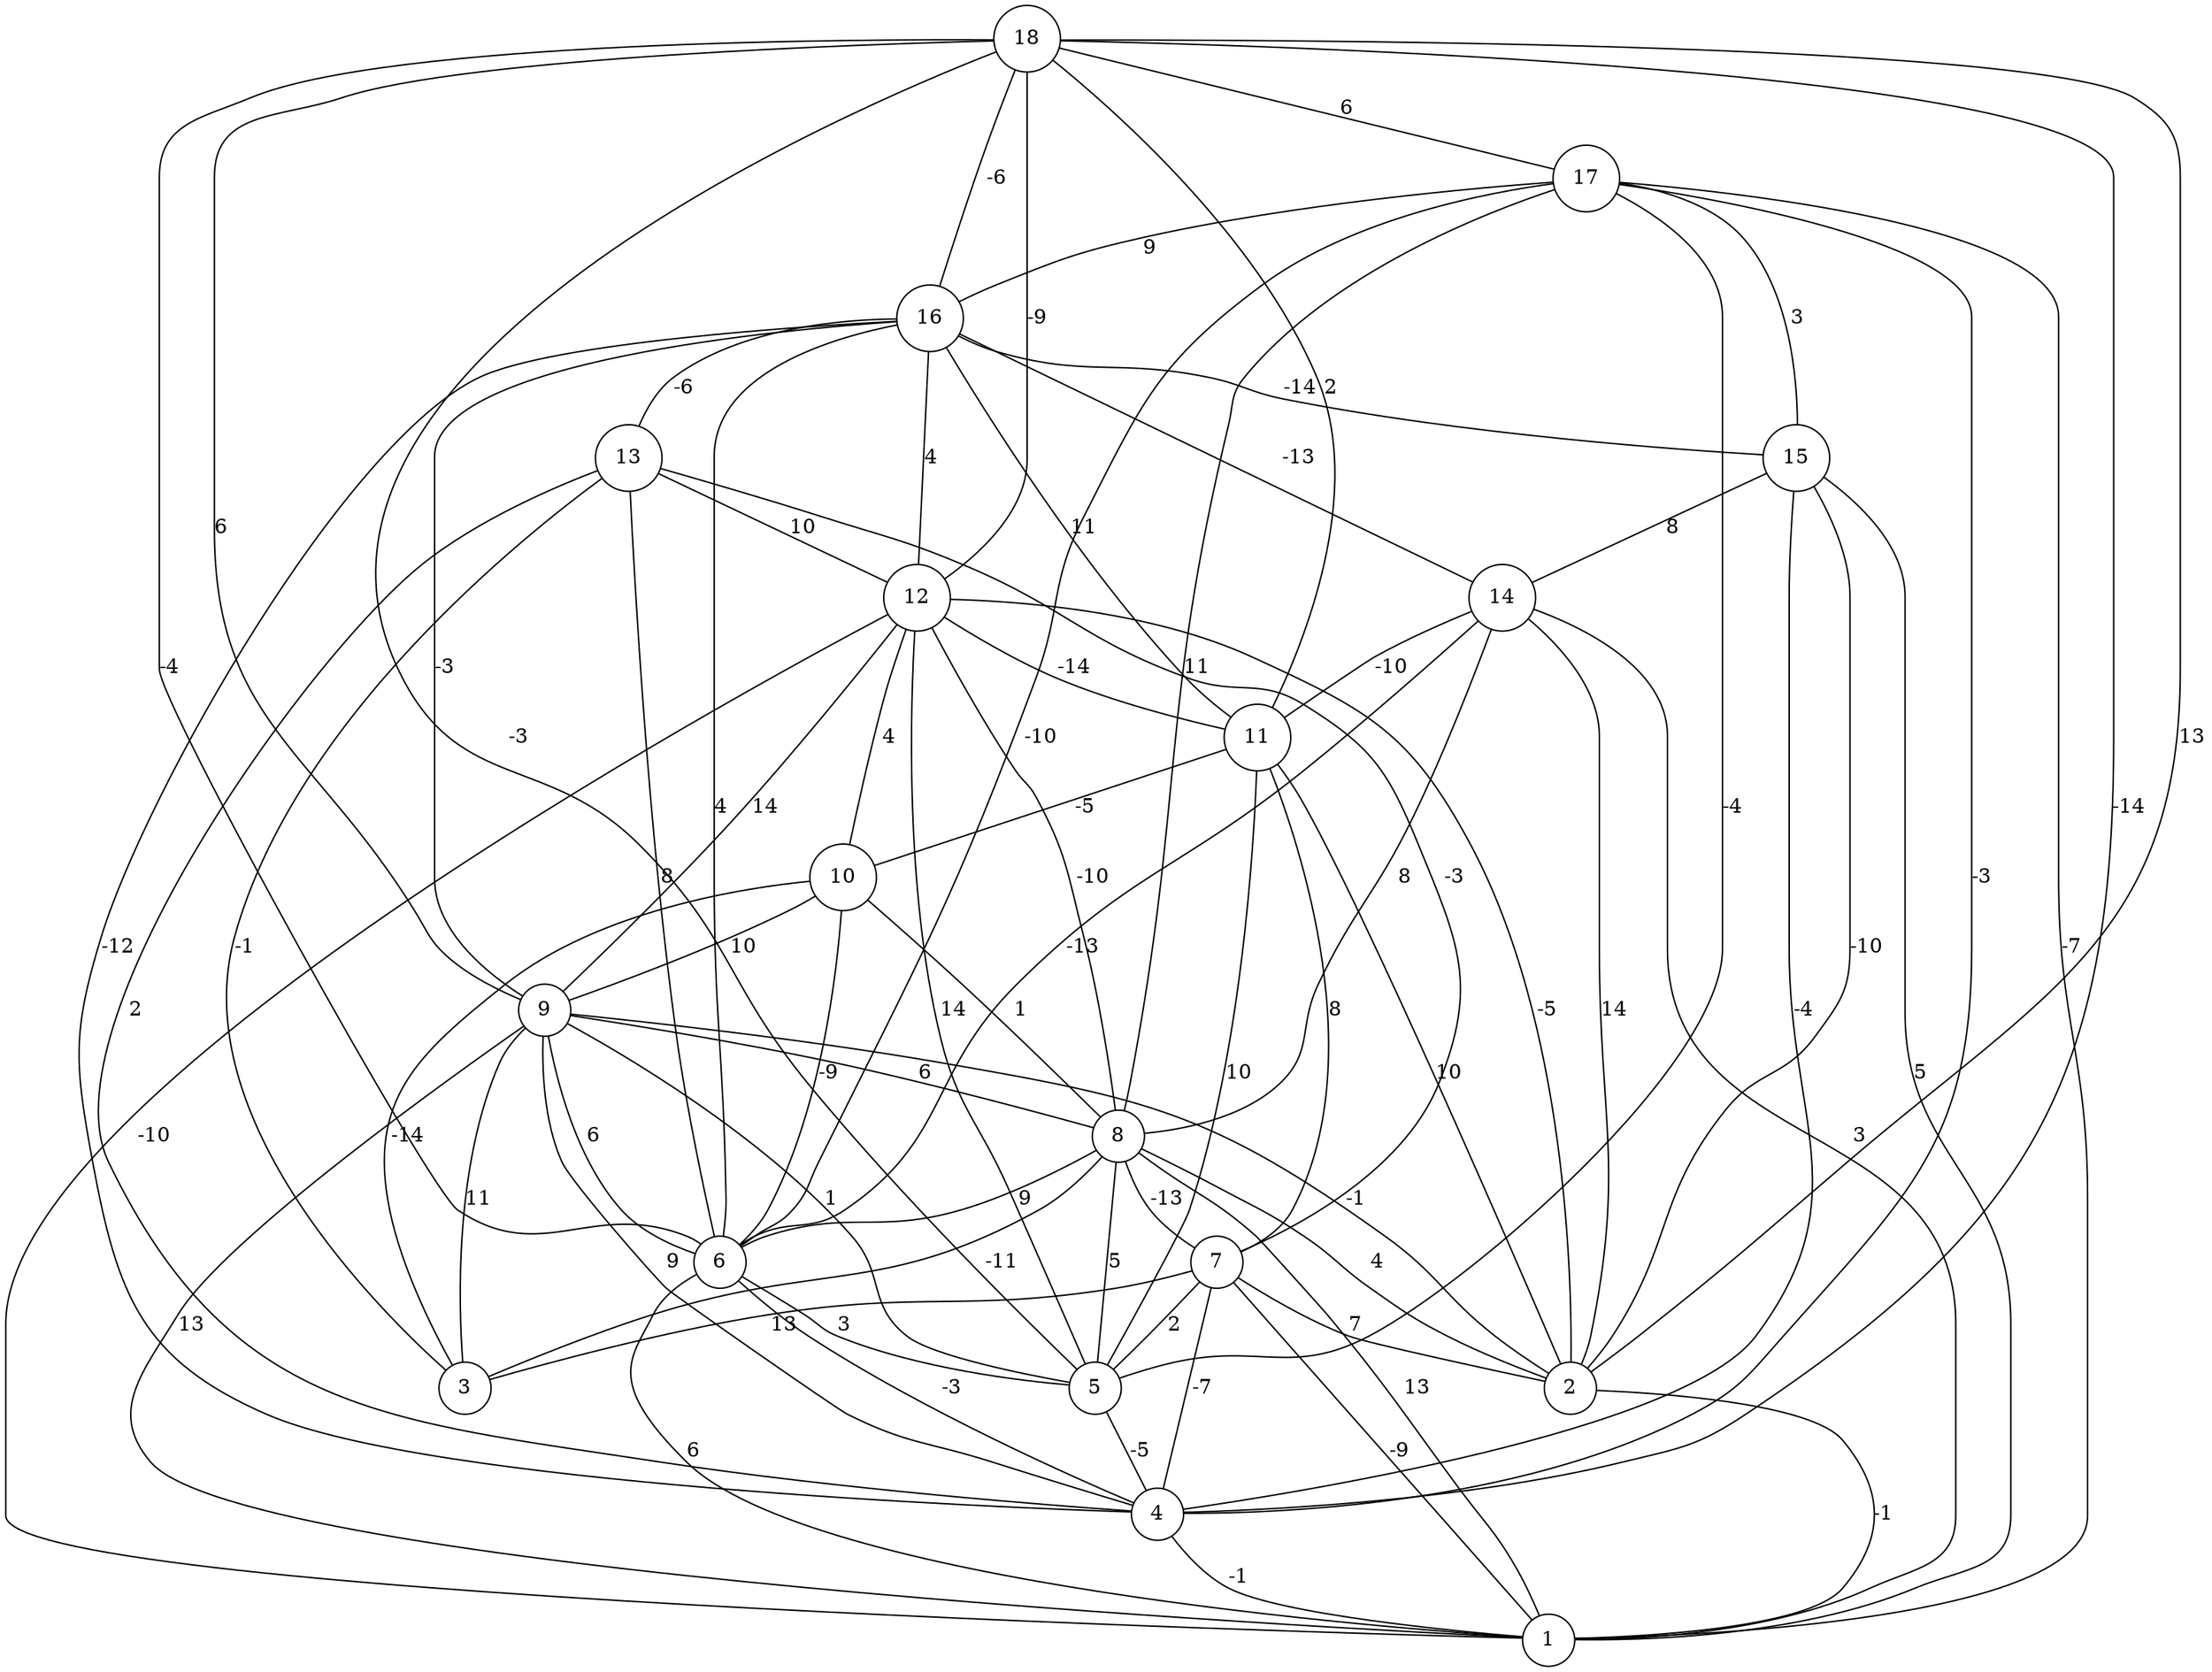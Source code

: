 graph { 
	 fontname="Helvetica,Arial,sans-serif" 
	 node [shape = circle]; 
	 18 -- 2 [label = "13"];
	 18 -- 4 [label = "-14"];
	 18 -- 5 [label = "-3"];
	 18 -- 6 [label = "-4"];
	 18 -- 9 [label = "6"];
	 18 -- 11 [label = "2"];
	 18 -- 12 [label = "-9"];
	 18 -- 16 [label = "-6"];
	 18 -- 17 [label = "6"];
	 17 -- 1 [label = "-7"];
	 17 -- 4 [label = "-3"];
	 17 -- 5 [label = "-4"];
	 17 -- 6 [label = "-10"];
	 17 -- 8 [label = "11"];
	 17 -- 15 [label = "3"];
	 17 -- 16 [label = "9"];
	 16 -- 4 [label = "-12"];
	 16 -- 6 [label = "4"];
	 16 -- 9 [label = "-3"];
	 16 -- 11 [label = "11"];
	 16 -- 12 [label = "4"];
	 16 -- 13 [label = "-6"];
	 16 -- 14 [label = "-13"];
	 16 -- 15 [label = "-14"];
	 15 -- 1 [label = "5"];
	 15 -- 2 [label = "-10"];
	 15 -- 4 [label = "-4"];
	 15 -- 14 [label = "8"];
	 14 -- 1 [label = "3"];
	 14 -- 2 [label = "14"];
	 14 -- 6 [label = "-13"];
	 14 -- 8 [label = "8"];
	 14 -- 11 [label = "-10"];
	 13 -- 3 [label = "-1"];
	 13 -- 4 [label = "2"];
	 13 -- 6 [label = "8"];
	 13 -- 7 [label = "-3"];
	 13 -- 12 [label = "10"];
	 12 -- 1 [label = "-10"];
	 12 -- 2 [label = "-5"];
	 12 -- 5 [label = "14"];
	 12 -- 8 [label = "-10"];
	 12 -- 9 [label = "14"];
	 12 -- 10 [label = "4"];
	 12 -- 11 [label = "-14"];
	 11 -- 2 [label = "10"];
	 11 -- 5 [label = "10"];
	 11 -- 7 [label = "8"];
	 11 -- 10 [label = "-5"];
	 10 -- 3 [label = "-14"];
	 10 -- 6 [label = "-9"];
	 10 -- 8 [label = "1"];
	 10 -- 9 [label = "10"];
	 9 -- 1 [label = "13"];
	 9 -- 2 [label = "-1"];
	 9 -- 3 [label = "11"];
	 9 -- 4 [label = "9"];
	 9 -- 5 [label = "1"];
	 9 -- 6 [label = "6"];
	 9 -- 8 [label = "6"];
	 8 -- 1 [label = "13"];
	 8 -- 2 [label = "4"];
	 8 -- 3 [label = "-11"];
	 8 -- 5 [label = "5"];
	 8 -- 6 [label = "9"];
	 8 -- 7 [label = "-13"];
	 7 -- 1 [label = "-9"];
	 7 -- 2 [label = "7"];
	 7 -- 3 [label = "13"];
	 7 -- 4 [label = "-7"];
	 7 -- 5 [label = "2"];
	 6 -- 1 [label = "6"];
	 6 -- 4 [label = "-3"];
	 6 -- 5 [label = "3"];
	 5 -- 4 [label = "-5"];
	 4 -- 1 [label = "-1"];
	 2 -- 1 [label = "-1"];
	 1;
	 2;
	 3;
	 4;
	 5;
	 6;
	 7;
	 8;
	 9;
	 10;
	 11;
	 12;
	 13;
	 14;
	 15;
	 16;
	 17;
	 18;
}
